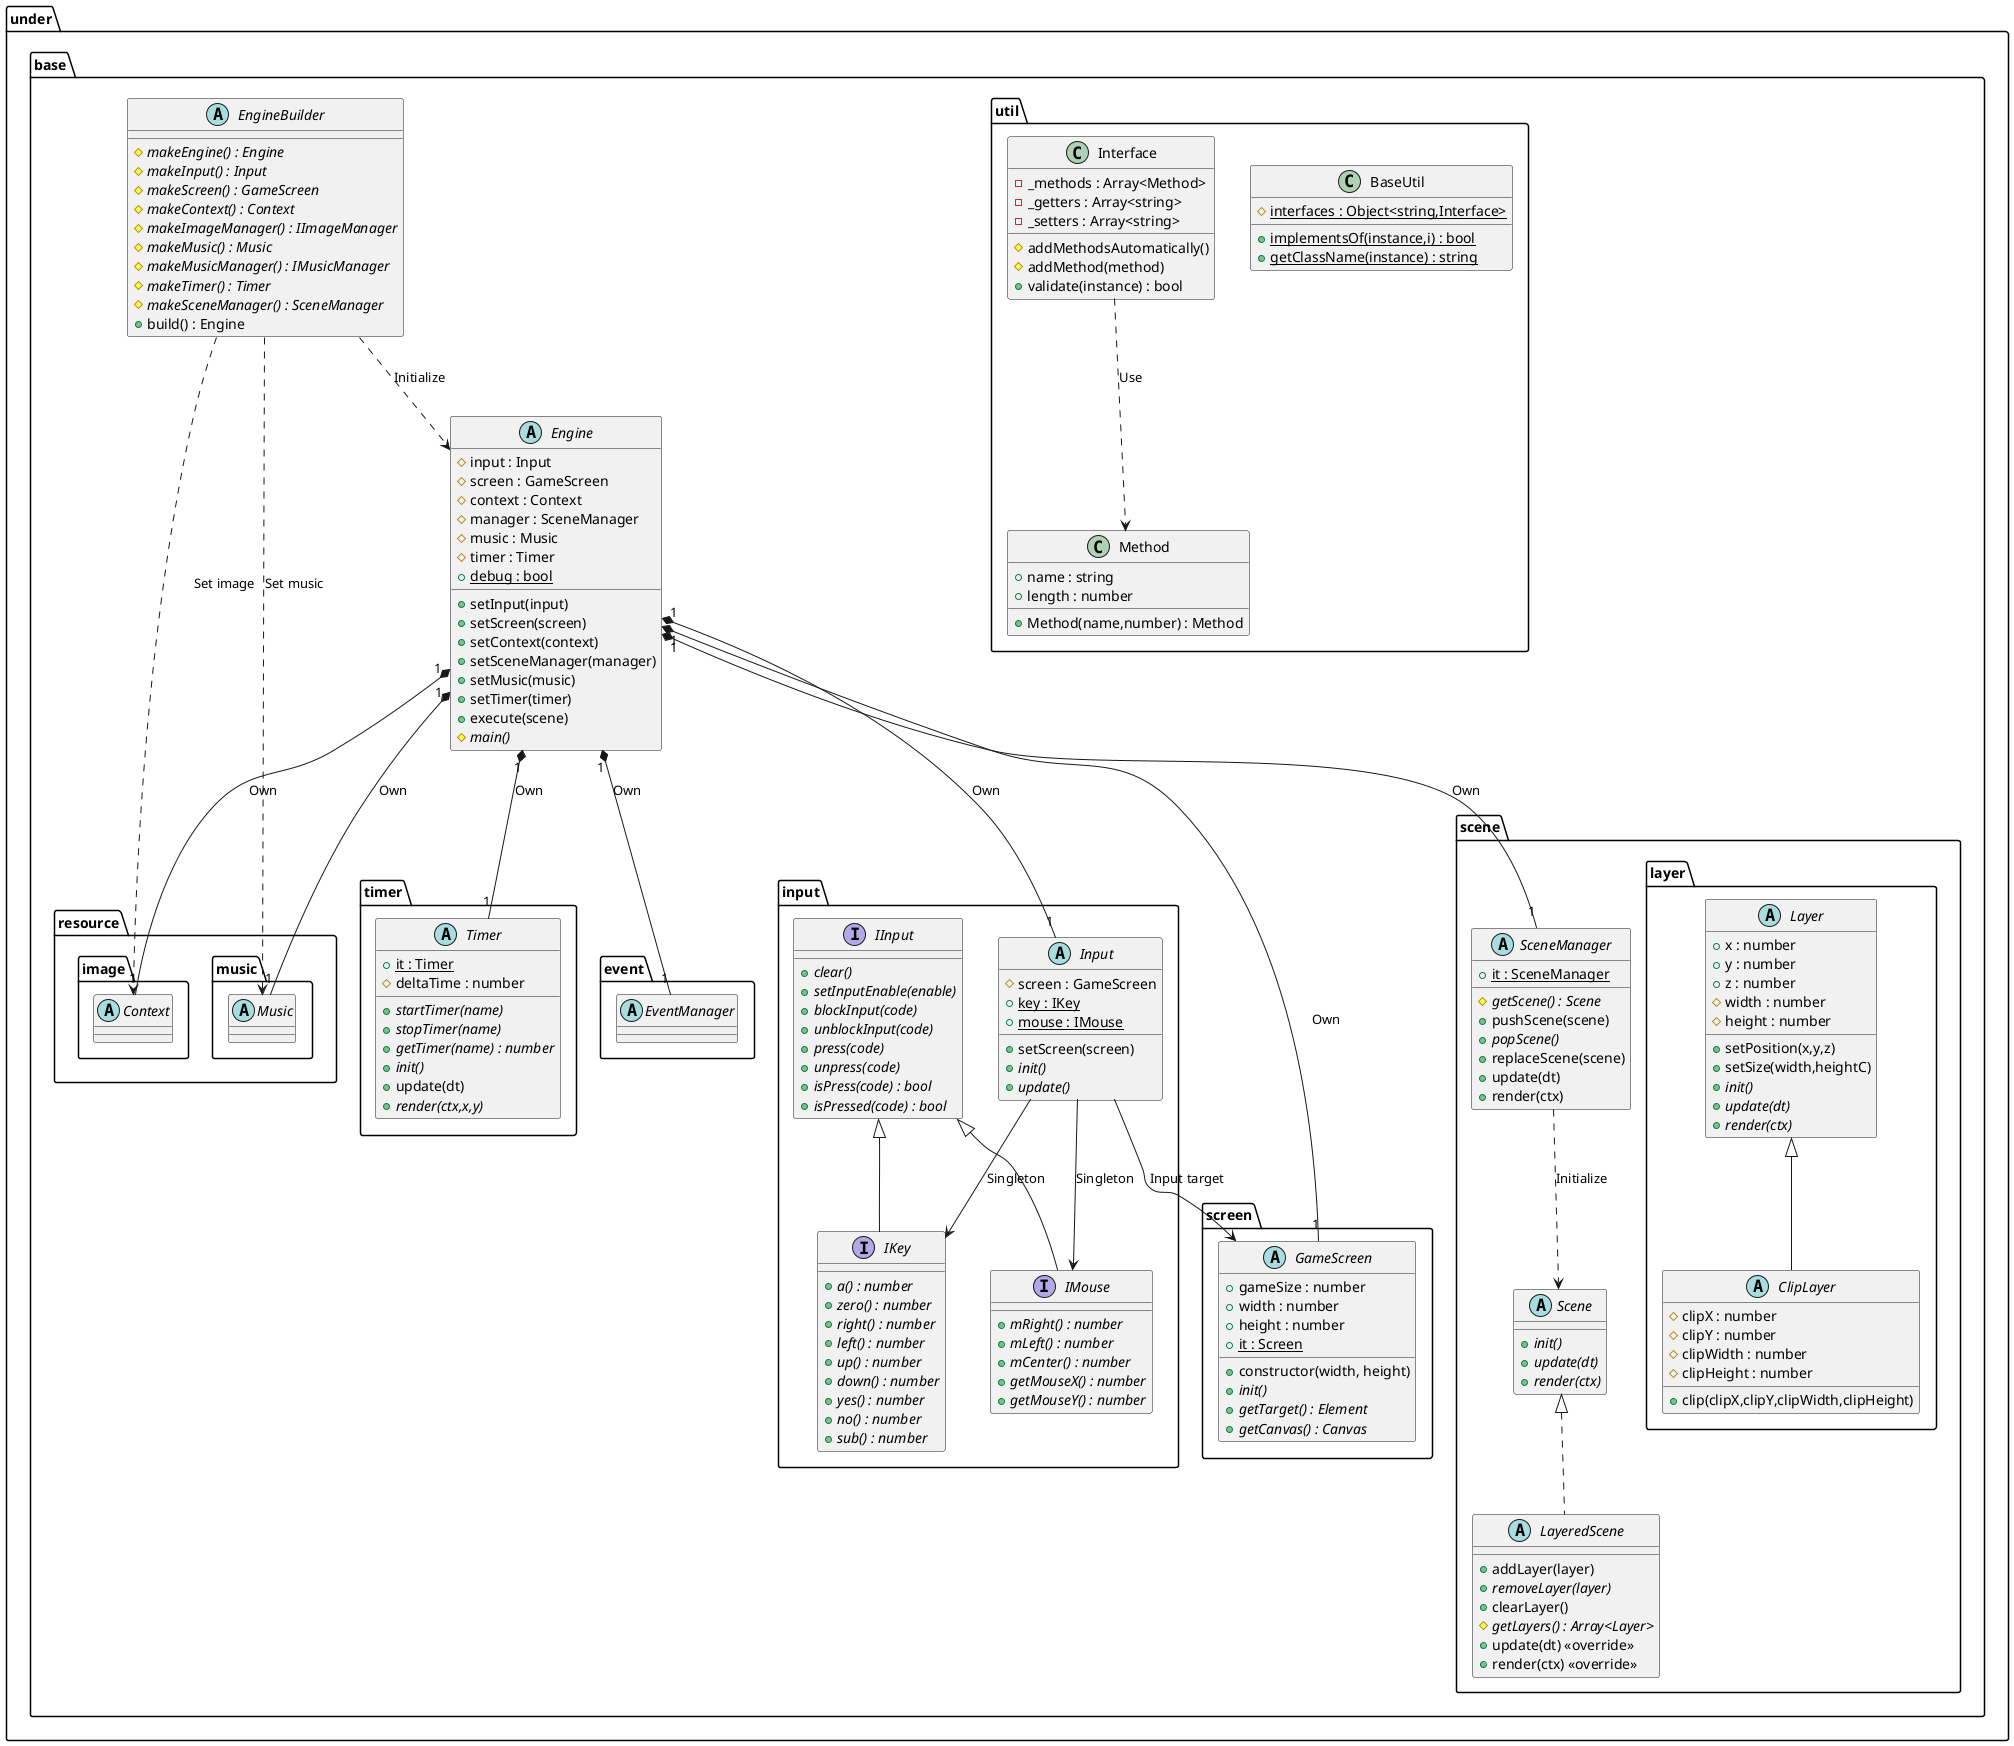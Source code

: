 @startuml GameBaseBase

package under {
    package base {
        abstract EngineBuilder {
            {abstract} #makeEngine() : Engine
            {abstract} #makeInput() : Input
            {abstract} #makeScreen() : GameScreen
            {abstract} #makeContext() : Context
            {abstract} #makeImageManager() : IImageManager
            {abstract} #makeMusic() : Music
            {abstract} #makeMusicManager() : IMusicManager
            {abstract} #makeTimer() : Timer
            {abstract} #makeSceneManager() : SceneManager
            +build() : Engine
        }
        abstract Engine {
            #input : Input
            #screen : GameScreen
            #context : Context
            #manager : SceneManager
            #music : Music
            #timer : Timer
            {static} +debug : bool
            +setInput(input)
            +setScreen(screen)
            +setContext(context)
            +setSceneManager(manager)
            +setMusic(music)
            +setTimer(timer)
            +execute(scene)
            {abstract} #main()
        }

        package input {
            abstract Input {
                #screen : GameScreen
                {static} +key : IKey /' Singleton '/
                {static} +mouse : IMouse /' Singleton '/
                +setScreen(screen)
                {abstract} +init()
                {abstract} +update()
            }

            interface IInput {
                {abstract} +clear()
                {abstract} +setInputEnable(enable)
                {abstract} +blockInput(code)
                {abstract} +unblockInput(code)
                {abstract} +press(code)
                {abstract} +unpress(code)
                {abstract} +isPress(code) : bool
                {abstract} +isPressed(code) : bool
            }

            interface IKey {
                {abstract} +a() : number
                {abstract} +zero() : number
                {abstract} +right() : number
                {abstract} +left() : number
                {abstract} +up() : number
                {abstract} +down() : number
                {abstract} +yes() : number
                {abstract} +no() : number
                {abstract} +sub() : number
            }

            interface IMouse {
                {abstract} +mRight() : number
                {abstract} +mLeft() : number
                {abstract} +mCenter() : number
                {abstract} +getMouseX() : number
                {abstract} +getMouseY() : number
            }
        }

        package screen {
            abstract GameScreen {
                +constructor(width, height)
                +gameSize : number
                +width : number
                +height : number
                {static} +it : Screen /' Singleton '/
                {abstract} +init()
                {abstract} +getTarget() : Element
                {abstract} +getCanvas() : Canvas
            }
        }

        package scene {
            abstract SceneManager {
                {static} +it : SceneManager /' Singleton '/
                {abstract} #getScene() : Scene
                +pushScene(scene)
                {abstract} +popScene()
                +replaceScene(scene)
                +update(dt)
                +render(ctx)
            }
            abstract Scene {
                {abstract} +init()
                {abstract} +update(dt)
                {abstract} +render(ctx)
            }
            abstract LayeredScene {
                +addLayer(layer)
                {abstract} +removeLayer(layer)
                +clearLayer()
                {abstract} #getLayers() : Array<Layer>
                +update(dt) <<override>>
                +render(ctx) <<override>>
            }

            package layer {
                abstract Layer {
                    +x : number
                    +y : number
                    +z : number
                    #width : number
                    #height : number
                    +setPosition(x,y,z)
                    +setSize(width,heightC)
                    {abstract} +init()
                    {abstract} +update(dt)
                    {abstract} +render(ctx)
                }
                abstract ClipLayer {
                    #clipX : number
                    #clipY : number
                    #clipWidth : number
                    #clipHeight : number
                    +clip(clipX,clipY,clipWidth,clipHeight)
                }
            }
        }

        package timer {
            abstract Timer {
                {static} +it : Timer /' Singleton '/
                #deltaTime : number
                {abstract} +startTimer(name)
                {abstract} +stopTimer(name)
                {abstract} +getTimer(name) : number
                {abstract} +init()
                +update(dt)
                {abstract} +render(ctx,x,y)
            }
        }

        package util {
            class BaseUtil {
                {static} #interfaces : Object<string,Interface>
                {static} +implementsOf(instance,i) : bool
                {static} +getClassName(instance) : string
            }
            class Interface {
                -_methods : Array<Method>
                -_getters : Array<string>
                -_setters : Array<string>
                #addMethodsAutomatically()
                #addMethod(method)
                +validate(instance) : bool
            }
            class Method {
                +Method(name,number) : Method
                +name : string
                +length : number
            }
        }
    }
}

package under {
    package base {
        package resource {
            package music {
                abstract Music
            }
            package image {
                abstract Context
            }
        }

        package event {
            abstract EventManager
        }
    }
}

EngineBuilder ..> Engine : Initialize
EngineBuilder ..> Context : Set image
EngineBuilder ..> Music : Set music
Engine "1"*-- "1" Input : Own
Engine "1"*-- "1" GameScreen : Own
Engine "1"*-- "1" Context : Own
Engine "1"*-- "1" SceneManager : Own
Engine "1"*-- "1" Music : Own
Engine "1"*-- "1" Timer : Own
Engine "1"*-- "1" EventManager : Own

Input --> GameScreen : Input target

Input --> IKey : Singleton
Input --> IMouse : Singleton

SceneManager ..> Scene : Initialize

Interface ..> Method : Use

IInput <|-- IKey
IInput <|-- IMouse

Scene <|.. LayeredScene
Layer <|-- ClipLayer

@enduml
